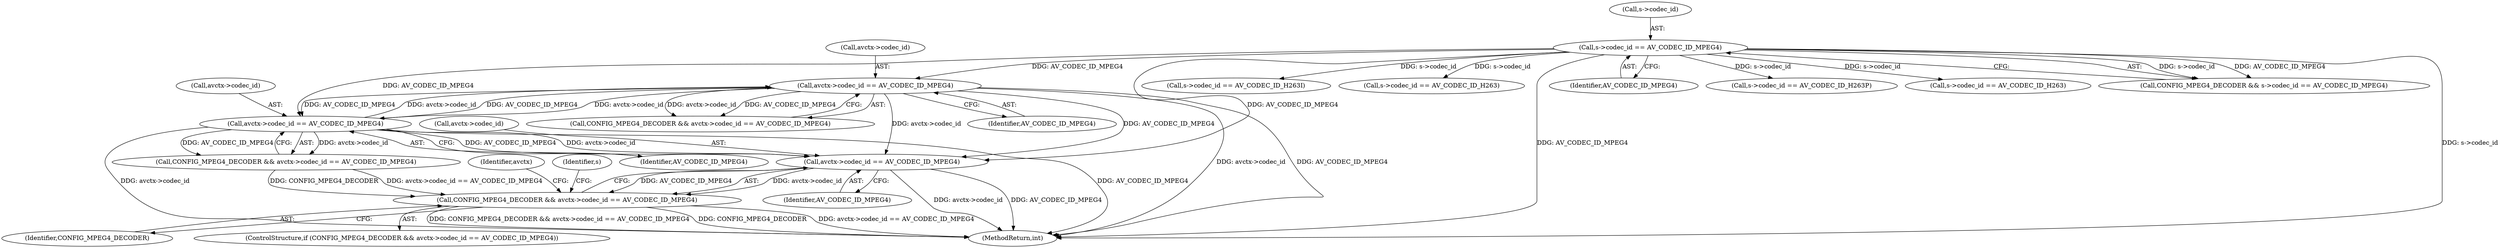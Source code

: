 digraph "0_FFmpeg_bd27a9364ca274ca97f1df6d984e88a0700fb235_0@pointer" {
"1001213" [label="(Call,avctx->codec_id == AV_CODEC_ID_MPEG4)"];
"1000427" [label="(Call,avctx->codec_id == AV_CODEC_ID_MPEG4)"];
"1000653" [label="(Call,avctx->codec_id == AV_CODEC_ID_MPEG4)"];
"1000197" [label="(Call,s->codec_id == AV_CODEC_ID_MPEG4)"];
"1001211" [label="(Call,CONFIG_MPEG4_DECODER && avctx->codec_id == AV_CODEC_ID_MPEG4)"];
"1000483" [label="(Call,s->codec_id == AV_CODEC_ID_H263I)"];
"1000425" [label="(Call,CONFIG_MPEG4_DECODER && avctx->codec_id == AV_CODEC_ID_MPEG4)"];
"1000216" [label="(Call,s->codec_id == AV_CODEC_ID_H263)"];
"1001219" [label="(Identifier,avctx)"];
"1001226" [label="(Identifier,s)"];
"1001217" [label="(Identifier,AV_CODEC_ID_MPEG4)"];
"1001474" [label="(MethodReturn,int)"];
"1001211" [label="(Call,CONFIG_MPEG4_DECODER && avctx->codec_id == AV_CODEC_ID_MPEG4)"];
"1000654" [label="(Call,avctx->codec_id)"];
"1000431" [label="(Identifier,AV_CODEC_ID_MPEG4)"];
"1001213" [label="(Call,avctx->codec_id == AV_CODEC_ID_MPEG4)"];
"1000427" [label="(Call,avctx->codec_id == AV_CODEC_ID_MPEG4)"];
"1000651" [label="(Call,CONFIG_MPEG4_DECODER && avctx->codec_id == AV_CODEC_ID_MPEG4)"];
"1000201" [label="(Identifier,AV_CODEC_ID_MPEG4)"];
"1000197" [label="(Call,s->codec_id == AV_CODEC_ID_MPEG4)"];
"1000235" [label="(Call,s->codec_id == AV_CODEC_ID_H263P)"];
"1000657" [label="(Identifier,AV_CODEC_ID_MPEG4)"];
"1001214" [label="(Call,avctx->codec_id)"];
"1000754" [label="(Call,s->codec_id == AV_CODEC_ID_H263)"];
"1000195" [label="(Call,CONFIG_MPEG4_DECODER && s->codec_id == AV_CODEC_ID_MPEG4)"];
"1001212" [label="(Identifier,CONFIG_MPEG4_DECODER)"];
"1001210" [label="(ControlStructure,if (CONFIG_MPEG4_DECODER && avctx->codec_id == AV_CODEC_ID_MPEG4))"];
"1000653" [label="(Call,avctx->codec_id == AV_CODEC_ID_MPEG4)"];
"1000428" [label="(Call,avctx->codec_id)"];
"1000198" [label="(Call,s->codec_id)"];
"1001213" -> "1001211"  [label="AST: "];
"1001213" -> "1001217"  [label="CFG: "];
"1001214" -> "1001213"  [label="AST: "];
"1001217" -> "1001213"  [label="AST: "];
"1001211" -> "1001213"  [label="CFG: "];
"1001213" -> "1001474"  [label="DDG: avctx->codec_id"];
"1001213" -> "1001474"  [label="DDG: AV_CODEC_ID_MPEG4"];
"1001213" -> "1001211"  [label="DDG: avctx->codec_id"];
"1001213" -> "1001211"  [label="DDG: AV_CODEC_ID_MPEG4"];
"1000427" -> "1001213"  [label="DDG: avctx->codec_id"];
"1000427" -> "1001213"  [label="DDG: AV_CODEC_ID_MPEG4"];
"1000653" -> "1001213"  [label="DDG: avctx->codec_id"];
"1000653" -> "1001213"  [label="DDG: AV_CODEC_ID_MPEG4"];
"1000197" -> "1001213"  [label="DDG: AV_CODEC_ID_MPEG4"];
"1000427" -> "1000425"  [label="AST: "];
"1000427" -> "1000431"  [label="CFG: "];
"1000428" -> "1000427"  [label="AST: "];
"1000431" -> "1000427"  [label="AST: "];
"1000425" -> "1000427"  [label="CFG: "];
"1000427" -> "1001474"  [label="DDG: avctx->codec_id"];
"1000427" -> "1001474"  [label="DDG: AV_CODEC_ID_MPEG4"];
"1000427" -> "1000425"  [label="DDG: avctx->codec_id"];
"1000427" -> "1000425"  [label="DDG: AV_CODEC_ID_MPEG4"];
"1000653" -> "1000427"  [label="DDG: avctx->codec_id"];
"1000653" -> "1000427"  [label="DDG: AV_CODEC_ID_MPEG4"];
"1000197" -> "1000427"  [label="DDG: AV_CODEC_ID_MPEG4"];
"1000427" -> "1000653"  [label="DDG: avctx->codec_id"];
"1000427" -> "1000653"  [label="DDG: AV_CODEC_ID_MPEG4"];
"1000653" -> "1000651"  [label="AST: "];
"1000653" -> "1000657"  [label="CFG: "];
"1000654" -> "1000653"  [label="AST: "];
"1000657" -> "1000653"  [label="AST: "];
"1000651" -> "1000653"  [label="CFG: "];
"1000653" -> "1001474"  [label="DDG: AV_CODEC_ID_MPEG4"];
"1000653" -> "1001474"  [label="DDG: avctx->codec_id"];
"1000653" -> "1000651"  [label="DDG: avctx->codec_id"];
"1000653" -> "1000651"  [label="DDG: AV_CODEC_ID_MPEG4"];
"1000197" -> "1000653"  [label="DDG: AV_CODEC_ID_MPEG4"];
"1000197" -> "1000195"  [label="AST: "];
"1000197" -> "1000201"  [label="CFG: "];
"1000198" -> "1000197"  [label="AST: "];
"1000201" -> "1000197"  [label="AST: "];
"1000195" -> "1000197"  [label="CFG: "];
"1000197" -> "1001474"  [label="DDG: AV_CODEC_ID_MPEG4"];
"1000197" -> "1001474"  [label="DDG: s->codec_id"];
"1000197" -> "1000195"  [label="DDG: s->codec_id"];
"1000197" -> "1000195"  [label="DDG: AV_CODEC_ID_MPEG4"];
"1000197" -> "1000216"  [label="DDG: s->codec_id"];
"1000197" -> "1000235"  [label="DDG: s->codec_id"];
"1000197" -> "1000483"  [label="DDG: s->codec_id"];
"1000197" -> "1000754"  [label="DDG: s->codec_id"];
"1001211" -> "1001210"  [label="AST: "];
"1001211" -> "1001212"  [label="CFG: "];
"1001212" -> "1001211"  [label="AST: "];
"1001219" -> "1001211"  [label="CFG: "];
"1001226" -> "1001211"  [label="CFG: "];
"1001211" -> "1001474"  [label="DDG: avctx->codec_id == AV_CODEC_ID_MPEG4"];
"1001211" -> "1001474"  [label="DDG: CONFIG_MPEG4_DECODER && avctx->codec_id == AV_CODEC_ID_MPEG4"];
"1001211" -> "1001474"  [label="DDG: CONFIG_MPEG4_DECODER"];
"1000651" -> "1001211"  [label="DDG: CONFIG_MPEG4_DECODER"];
"1000651" -> "1001211"  [label="DDG: avctx->codec_id == AV_CODEC_ID_MPEG4"];
}
